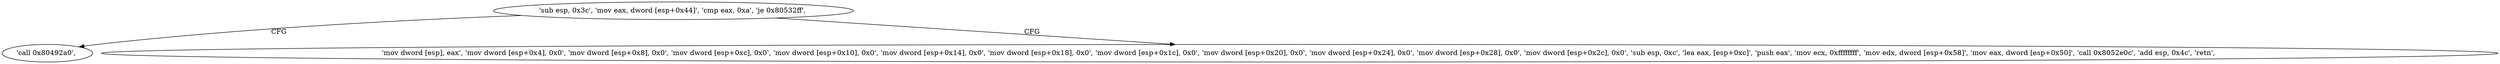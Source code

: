 digraph "func" {
"134558330" [label = "'sub esp, 0x3c', 'mov eax, dword [esp+0x44]', 'cmp eax, 0xa', 'je 0x80532ff', " ]
"134558463" [label = "'call 0x80492a0', " ]
"134558342" [label = "'mov dword [esp], eax', 'mov dword [esp+0x4], 0x0', 'mov dword [esp+0x8], 0x0', 'mov dword [esp+0xc], 0x0', 'mov dword [esp+0x10], 0x0', 'mov dword [esp+0x14], 0x0', 'mov dword [esp+0x18], 0x0', 'mov dword [esp+0x1c], 0x0', 'mov dword [esp+0x20], 0x0', 'mov dword [esp+0x24], 0x0', 'mov dword [esp+0x28], 0x0', 'mov dword [esp+0x2c], 0x0', 'sub esp, 0xc', 'lea eax, [esp+0xc]', 'push eax', 'mov ecx, 0xffffffff', 'mov edx, dword [esp+0x58]', 'mov eax, dword [esp+0x50]', 'call 0x8052e0c', 'add esp, 0x4c', 'retn', " ]
"134558330" -> "134558463" [ label = "CFG" ]
"134558330" -> "134558342" [ label = "CFG" ]
}
